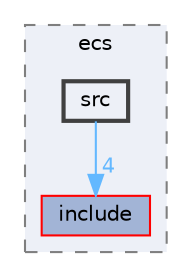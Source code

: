 digraph "lib/ecs/src"
{
 // LATEX_PDF_SIZE
  bgcolor="transparent";
  edge [fontname=Helvetica,fontsize=10,labelfontname=Helvetica,labelfontsize=10];
  node [fontname=Helvetica,fontsize=10,shape=box,height=0.2,width=0.4];
  compound=true
  subgraph clusterdir_9a82fcd66fc602aa1cf55c52ea6b7a1e {
    graph [ bgcolor="#edf0f7", pencolor="grey50", label="ecs", fontname=Helvetica,fontsize=10 style="filled,dashed", URL="dir_9a82fcd66fc602aa1cf55c52ea6b7a1e.html",tooltip=""]
  dir_c9363769da2200f0a8052c7ed3bbf03e [label="include", fillcolor="#a2b4d6", color="red", style="filled", URL="dir_c9363769da2200f0a8052c7ed3bbf03e.html",tooltip=""];
  dir_350e44f06553348e275e11651baaf918 [label="src", fillcolor="#edf0f7", color="grey25", style="filled,bold", URL="dir_350e44f06553348e275e11651baaf918.html",tooltip=""];
  }
  dir_350e44f06553348e275e11651baaf918->dir_c9363769da2200f0a8052c7ed3bbf03e [headlabel="4", labeldistance=1.5 headhref="dir_000011_000006.html" href="dir_000011_000006.html" color="steelblue1" fontcolor="steelblue1"];
}
